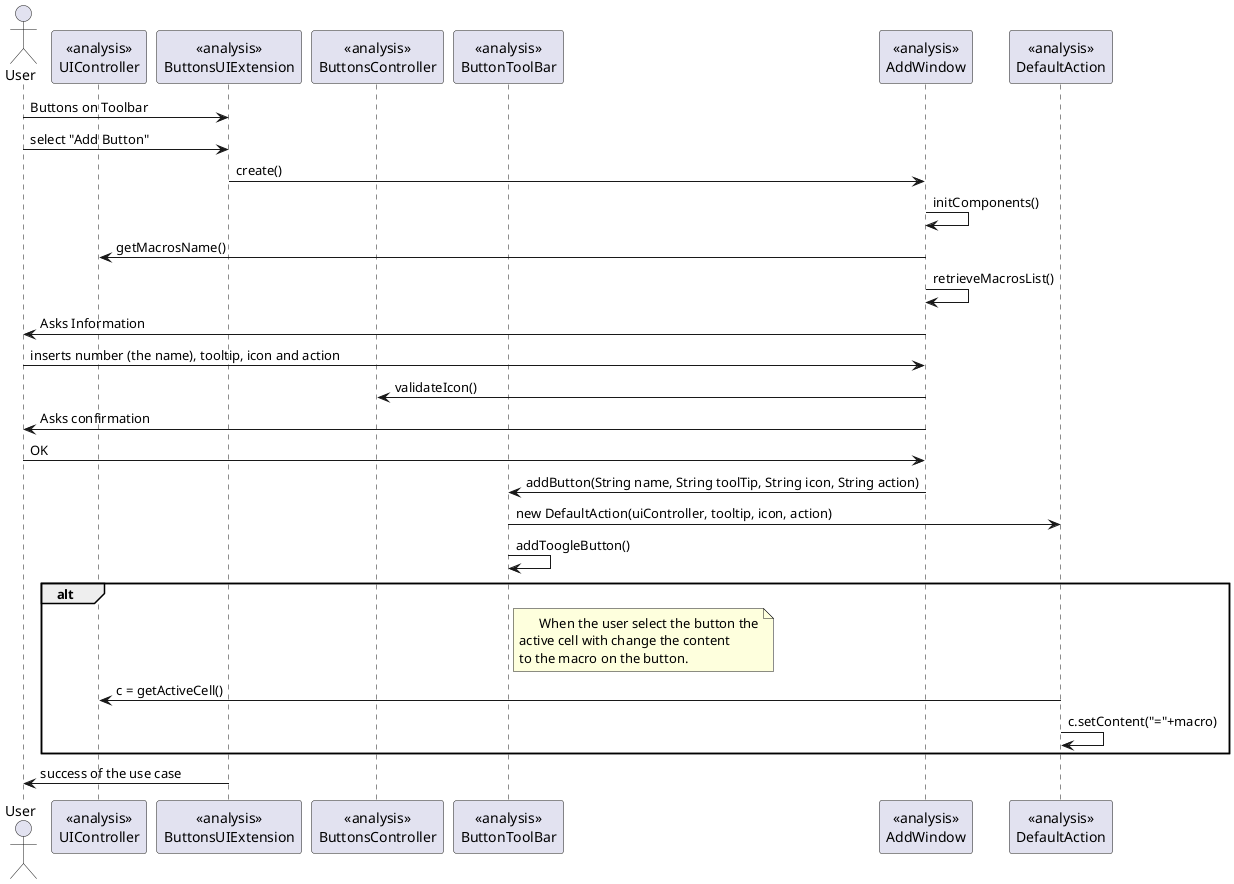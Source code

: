 @startuml doc-files/macros_09_01_design_sequence.png

  actor User

  participant "<<analysis>>\nUIController" as UIctrl
  participant "<<analysis>>\nButtonsUIExtension" as UI
  participant "<<analysis>>\nButtonsController" as ctrl
  participant "<<analysis>>\nButtonToolBar" as buttons
  participant "<<analysis>>\nAddWindow" as window
  participant "<<analysis>>\nDefaultAction" as action

	User -> UI: Buttons on Toolbar
	User -> UI: select "Add Button"
	UI -> window: create()
	window -> window: initComponents()
	window -> UIctrl: getMacrosName()
	window -> window: retrieveMacrosList()
	window -> User: Asks Information
	User -> window: inserts number (the name), tooltip, icon and action
	window -> ctrl: validateIcon()
	window -> User: Asks confirmation
	User -> window: OK
	window -> buttons: addButton(String name, String toolTip, String icon, String action)
	buttons -> action: new DefaultAction(uiController, tooltip, icon, action)
    buttons -> buttons: addToogleButton()
	alt
	note right of buttons
        When the user select the button the
		active cell with change the content
		to the macro on the button.
    end note
	action -> UIctrl: c = getActiveCell()
	action -> action: c.setContent("="+macro)
	end alt;

	UI -> User: success of the use case

@enduml